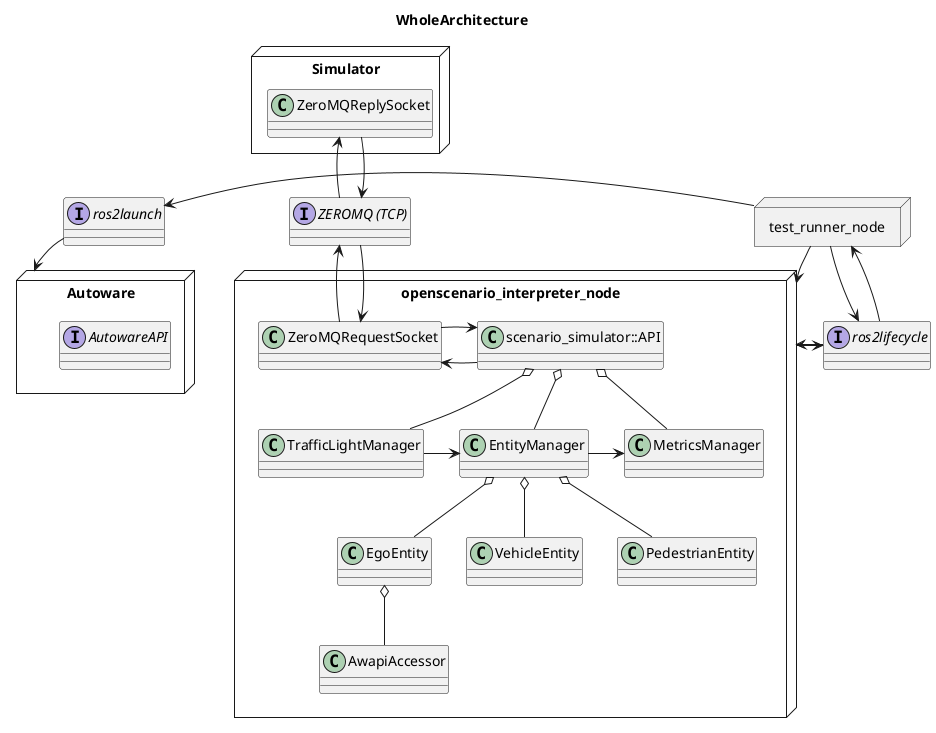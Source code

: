 @startuml
allow_mixing
title WholeArchitecture

interface ros2lifecycle

Node openscenario_interpreter_node {
  class EntityManager
  class TrafficLightManager
  class MetricsManager
  class scenario_simulator::API
  class ZeroMQRequestSocket
  scenario_simulator::API o-- EntityManager
  scenario_simulator::API o-- TrafficLightManager
  scenario_simulator::API o-- MetricsManager
  TrafficLightManager -right-> EntityManager
  EntityManager -right-> MetricsManager
  class EgoEntity
  class VehicleEntity
  class PedestrianEntity
  EntityManager o-- EgoEntity
  EntityManager o-- VehicleEntity
  EntityManager o-- PedestrianEntity
  class AwapiAccessor
  EgoEntity o-- AwapiAccessor
}

openscenario_interpreter_node -up-> ros2lifecycle

ros2lifecycle -right-> openscenario_interpreter_node

Node test_runner_node {
}

test_runner_node -down-> openscenario_interpreter_node
test_runner_node -down-> ros2lifecycle
ros2lifecycle -up-> test_runner_node

Node Autoware {
  Interface AutowareAPI
}

interface ros2launch

test_runner_node --left-> ros2launch
ros2launch -down-> Autoware

interface "ZEROMQ (TCP)"

scenario_simulator::API -left-> ZeroMQRequestSocket
ZeroMQRequestSocket -right-> scenario_simulator::API
ZeroMQRequestSocket -up-> "ZEROMQ (TCP)"
"ZEROMQ (TCP)" -down-> ZeroMQRequestSocket

Node Simulator {
  class ZeroMQReplySocket
}

"ZEROMQ (TCP)" -up-> ZeroMQReplySocket
ZeroMQReplySocket -down-> "ZEROMQ (TCP)"

@enduml